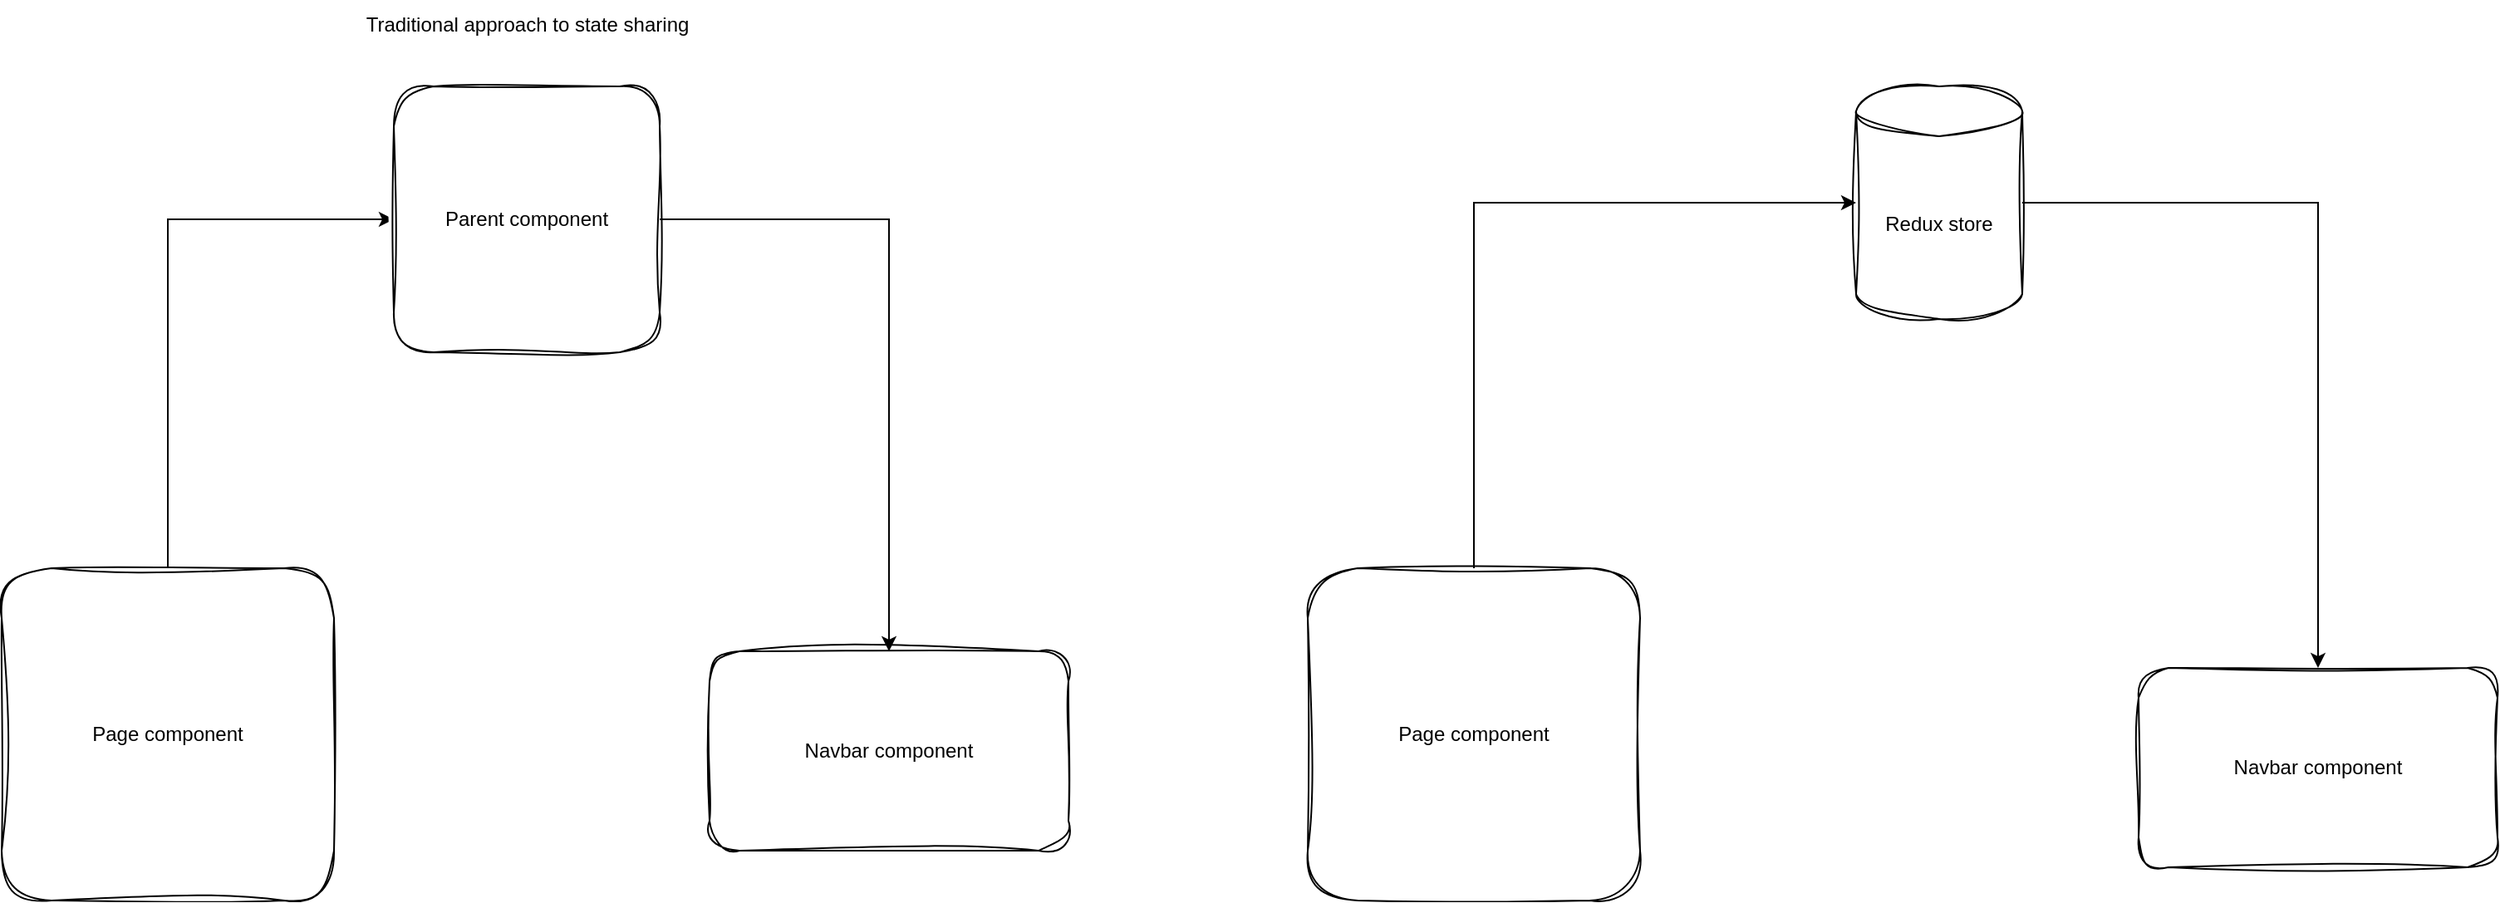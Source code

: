 <mxfile version="22.0.8" type="device">
  <diagram name="Page-1" id="GvjpWcWv78LuC5JaNQll">
    <mxGraphModel dx="1434" dy="790" grid="1" gridSize="10" guides="1" tooltips="1" connect="1" arrows="1" fold="1" page="1" pageScale="1" pageWidth="827" pageHeight="1169" math="0" shadow="0">
      <root>
        <mxCell id="0" />
        <mxCell id="1" parent="0" />
        <mxCell id="BaXGelW-kvEmbR5SzWdo-1" value="Navbar component" style="rounded=1;whiteSpace=wrap;html=1;sketch=1;curveFitting=1;jiggle=2;" vertex="1" parent="1">
          <mxGeometry x="520" y="410" width="216" height="120" as="geometry" />
        </mxCell>
        <mxCell id="BaXGelW-kvEmbR5SzWdo-5" style="edgeStyle=orthogonalEdgeStyle;rounded=0;orthogonalLoop=1;jettySize=auto;html=1;entryX=0;entryY=0.5;entryDx=0;entryDy=0;exitX=0.5;exitY=0;exitDx=0;exitDy=0;" edge="1" parent="1" source="BaXGelW-kvEmbR5SzWdo-2" target="BaXGelW-kvEmbR5SzWdo-4">
          <mxGeometry relative="1" as="geometry">
            <Array as="points">
              <mxPoint x="194" y="150" />
            </Array>
          </mxGeometry>
        </mxCell>
        <mxCell id="BaXGelW-kvEmbR5SzWdo-2" value="Page component" style="whiteSpace=wrap;html=1;aspect=fixed;sketch=1;curveFitting=1;jiggle=2;rounded=1;" vertex="1" parent="1">
          <mxGeometry x="94" y="360" width="200" height="200" as="geometry" />
        </mxCell>
        <mxCell id="BaXGelW-kvEmbR5SzWdo-6" style="edgeStyle=orthogonalEdgeStyle;rounded=0;orthogonalLoop=1;jettySize=auto;html=1;entryX=0.5;entryY=0;entryDx=0;entryDy=0;" edge="1" parent="1" source="BaXGelW-kvEmbR5SzWdo-4" target="BaXGelW-kvEmbR5SzWdo-1">
          <mxGeometry relative="1" as="geometry" />
        </mxCell>
        <mxCell id="BaXGelW-kvEmbR5SzWdo-4" value="Parent component" style="whiteSpace=wrap;html=1;aspect=fixed;rounded=1;sketch=1;curveFitting=1;jiggle=2;" vertex="1" parent="1">
          <mxGeometry x="330" y="70" width="160" height="160" as="geometry" />
        </mxCell>
        <mxCell id="BaXGelW-kvEmbR5SzWdo-7" value="Navbar component" style="rounded=1;whiteSpace=wrap;html=1;sketch=1;curveFitting=1;jiggle=2;" vertex="1" parent="1">
          <mxGeometry x="1380" y="420" width="216" height="120" as="geometry" />
        </mxCell>
        <mxCell id="BaXGelW-kvEmbR5SzWdo-8" value="Page component" style="whiteSpace=wrap;html=1;aspect=fixed;sketch=1;curveFitting=1;jiggle=2;rounded=1;" vertex="1" parent="1">
          <mxGeometry x="880" y="360" width="200" height="200" as="geometry" />
        </mxCell>
        <mxCell id="BaXGelW-kvEmbR5SzWdo-9" value="Traditional approach to state sharing" style="text;html=1;align=center;verticalAlign=middle;resizable=0;points=[];autosize=1;strokeColor=none;fillColor=none;" vertex="1" parent="1">
          <mxGeometry x="300" y="18" width="220" height="30" as="geometry" />
        </mxCell>
        <mxCell id="BaXGelW-kvEmbR5SzWdo-12" style="edgeStyle=orthogonalEdgeStyle;rounded=0;orthogonalLoop=1;jettySize=auto;html=1;entryX=0.5;entryY=0;entryDx=0;entryDy=0;" edge="1" parent="1" source="BaXGelW-kvEmbR5SzWdo-10" target="BaXGelW-kvEmbR5SzWdo-7">
          <mxGeometry relative="1" as="geometry" />
        </mxCell>
        <mxCell id="BaXGelW-kvEmbR5SzWdo-10" value="Redux store" style="shape=cylinder3;whiteSpace=wrap;html=1;boundedLbl=1;backgroundOutline=1;size=15;sketch=1;curveFitting=1;jiggle=2;" vertex="1" parent="1">
          <mxGeometry x="1210" y="70" width="100" height="140" as="geometry" />
        </mxCell>
        <mxCell id="BaXGelW-kvEmbR5SzWdo-11" style="edgeStyle=orthogonalEdgeStyle;rounded=0;orthogonalLoop=1;jettySize=auto;html=1;entryX=0;entryY=0.5;entryDx=0;entryDy=0;entryPerimeter=0;exitX=0.5;exitY=0;exitDx=0;exitDy=0;" edge="1" parent="1" source="BaXGelW-kvEmbR5SzWdo-8" target="BaXGelW-kvEmbR5SzWdo-10">
          <mxGeometry relative="1" as="geometry" />
        </mxCell>
      </root>
    </mxGraphModel>
  </diagram>
</mxfile>

